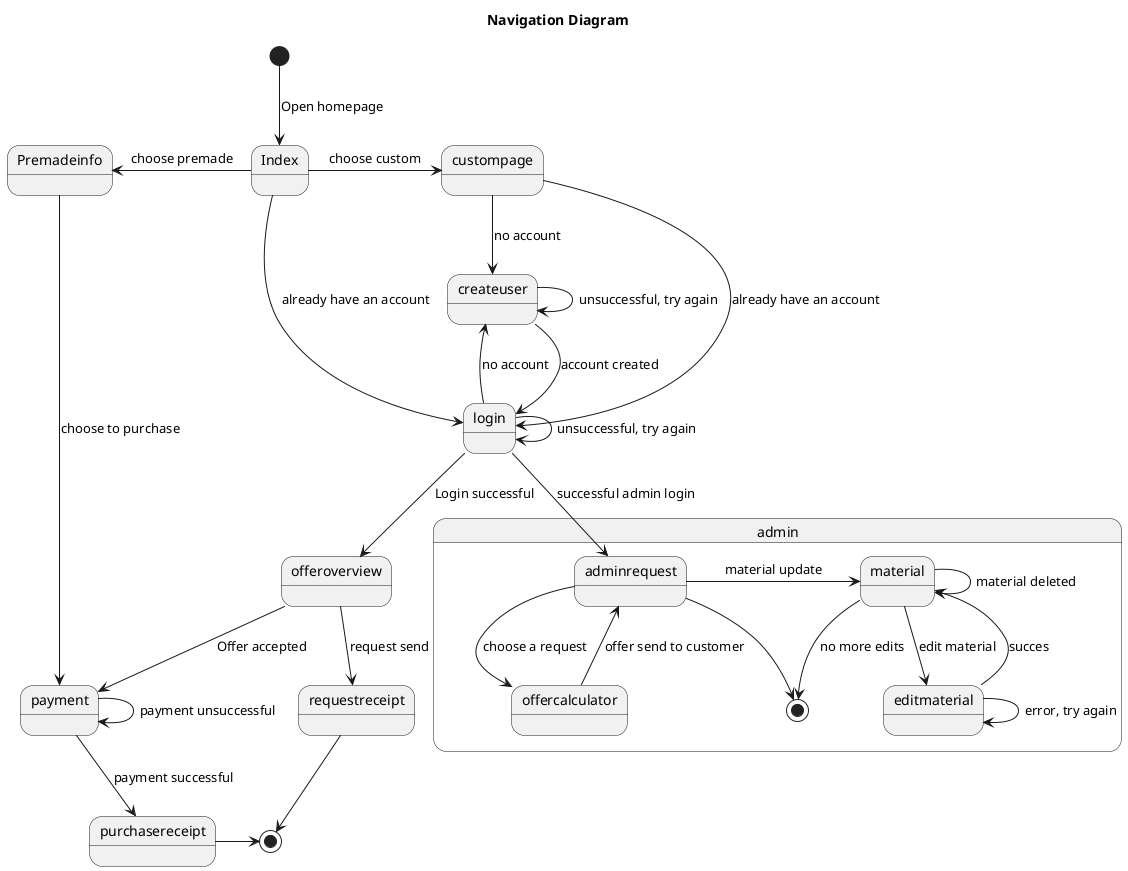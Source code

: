 @startuml

Title Navigation Diagram

[*] --> Index: Open homepage
Index -left-> Premadeinfo: choose premade
Premadeinfo --> payment: choose to purchase
payment --> purchasereceipt: payment successful
payment --> payment: payment unsuccessful
purchasereceipt -> [*]


Index -right-> custompage: choose custom
custompage --> createuser: no account
custompage --> login: already have an account

createuser --> createuser: unsuccessful, try again
createuser --> login: account created
login --> offeroverview: Login successful
login --> login: unsuccessful, try again
login --> createuser: no account
offeroverview --> payment: Offer accepted

offeroverview --> requestreceipt: request send
requestreceipt --> [*]


Index --> login: already have an account

state admin {
login --> adminrequest: successful admin login
adminrequest -right-> material: material update
adminrequest --> offercalculator: choose a request
material --> editmaterial: edit material
editmaterial --> material: succes
editmaterial--> editmaterial: error, try again
material --> [*]: no more edits
material --> material: material deleted
offercalculator --> adminrequest: offer send to customer
adminrequest --> [*]
}

@enduml